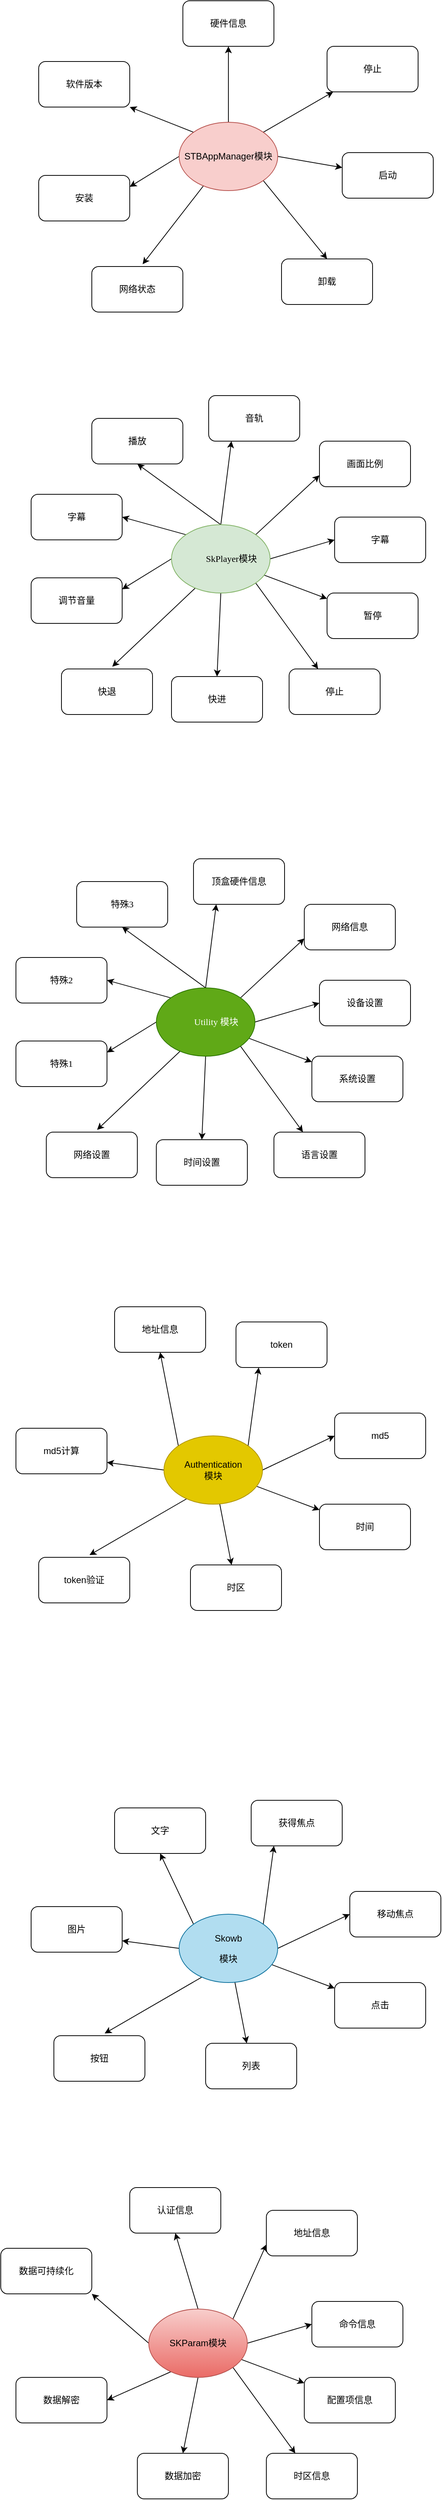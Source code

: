 <mxfile version="21.2.9" type="github">
  <diagram name="第 1 页" id="IDQb3ljKQdFMNSRKVl32">
    <mxGraphModel dx="1372" dy="804" grid="1" gridSize="10" guides="1" tooltips="1" connect="1" arrows="1" fold="1" page="1" pageScale="1" pageWidth="827" pageHeight="1169" math="0" shadow="0">
      <root>
        <mxCell id="0" />
        <mxCell id="1" parent="0" />
        <mxCell id="e97fmZRlDFe3ZDQPmiQh-10" style="edgeStyle=none;rounded=0;orthogonalLoop=1;jettySize=auto;html=1;exitX=0.5;exitY=0;exitDx=0;exitDy=0;entryX=0.5;entryY=1;entryDx=0;entryDy=0;" edge="1" parent="1" source="e97fmZRlDFe3ZDQPmiQh-2" target="e97fmZRlDFe3ZDQPmiQh-3">
          <mxGeometry relative="1" as="geometry" />
        </mxCell>
        <mxCell id="e97fmZRlDFe3ZDQPmiQh-11" style="edgeStyle=none;rounded=0;orthogonalLoop=1;jettySize=auto;html=1;exitX=1;exitY=0;exitDx=0;exitDy=0;" edge="1" parent="1" source="e97fmZRlDFe3ZDQPmiQh-2" target="e97fmZRlDFe3ZDQPmiQh-9">
          <mxGeometry relative="1" as="geometry" />
        </mxCell>
        <mxCell id="e97fmZRlDFe3ZDQPmiQh-12" style="edgeStyle=none;rounded=0;orthogonalLoop=1;jettySize=auto;html=1;exitX=1;exitY=0.5;exitDx=0;exitDy=0;" edge="1" parent="1" source="e97fmZRlDFe3ZDQPmiQh-2" target="e97fmZRlDFe3ZDQPmiQh-8">
          <mxGeometry relative="1" as="geometry" />
        </mxCell>
        <mxCell id="e97fmZRlDFe3ZDQPmiQh-13" style="edgeStyle=none;rounded=0;orthogonalLoop=1;jettySize=auto;html=1;exitX=1;exitY=1;exitDx=0;exitDy=0;entryX=0.5;entryY=0;entryDx=0;entryDy=0;" edge="1" parent="1" source="e97fmZRlDFe3ZDQPmiQh-2" target="e97fmZRlDFe3ZDQPmiQh-7">
          <mxGeometry relative="1" as="geometry" />
        </mxCell>
        <mxCell id="e97fmZRlDFe3ZDQPmiQh-14" style="edgeStyle=none;rounded=0;orthogonalLoop=1;jettySize=auto;html=1;entryX=0.558;entryY=-0.05;entryDx=0;entryDy=0;entryPerimeter=0;" edge="1" parent="1" target="e97fmZRlDFe3ZDQPmiQh-5">
          <mxGeometry relative="1" as="geometry">
            <mxPoint x="350" y="390" as="sourcePoint" />
          </mxGeometry>
        </mxCell>
        <mxCell id="e97fmZRlDFe3ZDQPmiQh-15" style="edgeStyle=none;rounded=0;orthogonalLoop=1;jettySize=auto;html=1;exitX=0;exitY=0.5;exitDx=0;exitDy=0;entryX=1;entryY=0.25;entryDx=0;entryDy=0;" edge="1" parent="1" source="e97fmZRlDFe3ZDQPmiQh-2" target="e97fmZRlDFe3ZDQPmiQh-6">
          <mxGeometry relative="1" as="geometry" />
        </mxCell>
        <mxCell id="e97fmZRlDFe3ZDQPmiQh-16" style="edgeStyle=none;rounded=0;orthogonalLoop=1;jettySize=auto;html=1;exitX=0;exitY=0;exitDx=0;exitDy=0;entryX=1;entryY=1;entryDx=0;entryDy=0;" edge="1" parent="1" source="e97fmZRlDFe3ZDQPmiQh-2" target="e97fmZRlDFe3ZDQPmiQh-4">
          <mxGeometry relative="1" as="geometry" />
        </mxCell>
        <mxCell id="e97fmZRlDFe3ZDQPmiQh-2" value="&lt;p class=&quot;MsoNormal&quot;&gt;STBAppManager&lt;font face=&quot;宋体&quot;&gt;模块&lt;/font&gt;&lt;/p&gt;" style="ellipse;whiteSpace=wrap;html=1;fillColor=#f8cecc;strokeColor=#b85450;" vertex="1" parent="1">
          <mxGeometry x="315" y="310" width="130" height="90" as="geometry" />
        </mxCell>
        <mxCell id="e97fmZRlDFe3ZDQPmiQh-3" value="&lt;p class=&quot;MsoNormal&quot;&gt;&lt;font face=&quot;宋体&quot;&gt;硬件信息&lt;/font&gt;&lt;/p&gt;" style="rounded=1;whiteSpace=wrap;html=1;" vertex="1" parent="1">
          <mxGeometry x="320" y="150" width="120" height="60" as="geometry" />
        </mxCell>
        <mxCell id="e97fmZRlDFe3ZDQPmiQh-4" value="&lt;p class=&quot;MsoNormal&quot;&gt;&lt;font face=&quot;宋体&quot;&gt;软件版本&lt;/font&gt;&lt;/p&gt;" style="rounded=1;whiteSpace=wrap;html=1;" vertex="1" parent="1">
          <mxGeometry x="130" y="230" width="120" height="60" as="geometry" />
        </mxCell>
        <mxCell id="e97fmZRlDFe3ZDQPmiQh-5" value="&lt;p class=&quot;MsoNormal&quot;&gt;&lt;font face=&quot;宋体&quot;&gt;网络状态&lt;/font&gt;&lt;/p&gt;" style="rounded=1;whiteSpace=wrap;html=1;" vertex="1" parent="1">
          <mxGeometry x="200" y="500" width="120" height="60" as="geometry" />
        </mxCell>
        <mxCell id="e97fmZRlDFe3ZDQPmiQh-6" value="&lt;p class=&quot;MsoNormal&quot;&gt;&lt;font face=&quot;宋体&quot;&gt;安装&lt;/font&gt;&lt;/p&gt;" style="rounded=1;whiteSpace=wrap;html=1;" vertex="1" parent="1">
          <mxGeometry x="130" y="380" width="120" height="60" as="geometry" />
        </mxCell>
        <mxCell id="e97fmZRlDFe3ZDQPmiQh-7" value="&lt;p class=&quot;MsoNormal&quot;&gt;&lt;font face=&quot;宋体&quot;&gt;卸载&lt;/font&gt;&lt;/p&gt;" style="rounded=1;whiteSpace=wrap;html=1;" vertex="1" parent="1">
          <mxGeometry x="450" y="490" width="120" height="60" as="geometry" />
        </mxCell>
        <mxCell id="e97fmZRlDFe3ZDQPmiQh-8" value="&lt;p class=&quot;MsoNormal&quot;&gt;&lt;font face=&quot;宋体&quot;&gt;启动&lt;/font&gt;&lt;/p&gt;" style="rounded=1;whiteSpace=wrap;html=1;" vertex="1" parent="1">
          <mxGeometry x="530" y="350" width="120" height="60" as="geometry" />
        </mxCell>
        <mxCell id="e97fmZRlDFe3ZDQPmiQh-9" value="&lt;p class=&quot;MsoNormal&quot;&gt;&lt;font face=&quot;宋体&quot;&gt;停止&lt;/font&gt;&lt;/p&gt;" style="rounded=1;whiteSpace=wrap;html=1;" vertex="1" parent="1">
          <mxGeometry x="510" y="210" width="120" height="60" as="geometry" />
        </mxCell>
        <mxCell id="e97fmZRlDFe3ZDQPmiQh-17" style="edgeStyle=none;rounded=0;orthogonalLoop=1;jettySize=auto;html=1;exitX=0.5;exitY=0;exitDx=0;exitDy=0;entryX=0.5;entryY=1;entryDx=0;entryDy=0;" edge="1" parent="1" source="e97fmZRlDFe3ZDQPmiQh-24" target="e97fmZRlDFe3ZDQPmiQh-25">
          <mxGeometry relative="1" as="geometry" />
        </mxCell>
        <mxCell id="e97fmZRlDFe3ZDQPmiQh-18" style="edgeStyle=none;rounded=0;orthogonalLoop=1;jettySize=auto;html=1;" edge="1" parent="1" source="e97fmZRlDFe3ZDQPmiQh-24" target="e97fmZRlDFe3ZDQPmiQh-31">
          <mxGeometry relative="1" as="geometry" />
        </mxCell>
        <mxCell id="e97fmZRlDFe3ZDQPmiQh-19" style="edgeStyle=none;rounded=0;orthogonalLoop=1;jettySize=auto;html=1;exitX=1;exitY=1;exitDx=0;exitDy=0;" edge="1" parent="1" source="e97fmZRlDFe3ZDQPmiQh-24" target="e97fmZRlDFe3ZDQPmiQh-30">
          <mxGeometry relative="1" as="geometry" />
        </mxCell>
        <mxCell id="e97fmZRlDFe3ZDQPmiQh-20" style="edgeStyle=none;rounded=0;orthogonalLoop=1;jettySize=auto;html=1;exitX=0.5;exitY=1;exitDx=0;exitDy=0;entryX=0.5;entryY=0;entryDx=0;entryDy=0;" edge="1" parent="1" source="e97fmZRlDFe3ZDQPmiQh-24" target="e97fmZRlDFe3ZDQPmiQh-29">
          <mxGeometry relative="1" as="geometry" />
        </mxCell>
        <mxCell id="e97fmZRlDFe3ZDQPmiQh-21" style="edgeStyle=none;rounded=0;orthogonalLoop=1;jettySize=auto;html=1;entryX=0.558;entryY=-0.05;entryDx=0;entryDy=0;entryPerimeter=0;" edge="1" parent="1" target="e97fmZRlDFe3ZDQPmiQh-27">
          <mxGeometry relative="1" as="geometry">
            <mxPoint x="340" y="920" as="sourcePoint" />
          </mxGeometry>
        </mxCell>
        <mxCell id="e97fmZRlDFe3ZDQPmiQh-22" style="edgeStyle=none;rounded=0;orthogonalLoop=1;jettySize=auto;html=1;exitX=0;exitY=0.5;exitDx=0;exitDy=0;entryX=1;entryY=0.25;entryDx=0;entryDy=0;" edge="1" parent="1" source="e97fmZRlDFe3ZDQPmiQh-24" target="e97fmZRlDFe3ZDQPmiQh-28">
          <mxGeometry relative="1" as="geometry" />
        </mxCell>
        <mxCell id="e97fmZRlDFe3ZDQPmiQh-23" style="edgeStyle=none;rounded=0;orthogonalLoop=1;jettySize=auto;html=1;exitX=0;exitY=0;exitDx=0;exitDy=0;entryX=1;entryY=0.5;entryDx=0;entryDy=0;" edge="1" parent="1" source="e97fmZRlDFe3ZDQPmiQh-24" target="e97fmZRlDFe3ZDQPmiQh-26">
          <mxGeometry relative="1" as="geometry" />
        </mxCell>
        <mxCell id="e97fmZRlDFe3ZDQPmiQh-37" style="edgeStyle=none;rounded=0;orthogonalLoop=1;jettySize=auto;html=1;exitX=1;exitY=0.5;exitDx=0;exitDy=0;entryX=0;entryY=0.5;entryDx=0;entryDy=0;" edge="1" parent="1" source="e97fmZRlDFe3ZDQPmiQh-24" target="e97fmZRlDFe3ZDQPmiQh-32">
          <mxGeometry relative="1" as="geometry" />
        </mxCell>
        <mxCell id="e97fmZRlDFe3ZDQPmiQh-38" style="edgeStyle=none;rounded=0;orthogonalLoop=1;jettySize=auto;html=1;exitX=1;exitY=0;exitDx=0;exitDy=0;entryX=0;entryY=0.75;entryDx=0;entryDy=0;" edge="1" parent="1" source="e97fmZRlDFe3ZDQPmiQh-24" target="e97fmZRlDFe3ZDQPmiQh-34">
          <mxGeometry relative="1" as="geometry" />
        </mxCell>
        <mxCell id="e97fmZRlDFe3ZDQPmiQh-39" style="edgeStyle=none;rounded=0;orthogonalLoop=1;jettySize=auto;html=1;exitX=0.5;exitY=0;exitDx=0;exitDy=0;entryX=0.25;entryY=1;entryDx=0;entryDy=0;" edge="1" parent="1" source="e97fmZRlDFe3ZDQPmiQh-24" target="e97fmZRlDFe3ZDQPmiQh-33">
          <mxGeometry relative="1" as="geometry" />
        </mxCell>
        <mxCell id="e97fmZRlDFe3ZDQPmiQh-24" value="&lt;p style=&quot;margin-left:0.0pt;mso-para-margin-left:0.0gd;text-indent:21.0pt;&lt;br/&gt;mso-char-indent-count:0.0;mso-list:l0 level1 lfo1;&quot; class=&quot;MsoNormal&quot;&gt;&lt;span style=&quot;mso-spacerun:&#39;yes&#39;;font-family:&#39;Times New Roman&#39;;mso-fareast-font-family:宋体;&quot;&gt;SkPlayer&lt;font face=&quot;宋体&quot;&gt;模块&lt;/font&gt;&lt;/span&gt;&lt;span style=&quot;mso-spacerun:&#39;yes&#39;;font-family:&#39;Times New Roman&#39;;mso-fareast-font-family:宋体;&quot;&gt;&lt;/span&gt;&lt;/p&gt;" style="ellipse;whiteSpace=wrap;html=1;fillColor=#d5e8d4;strokeColor=#82b366;" vertex="1" parent="1">
          <mxGeometry x="305" y="840" width="130" height="90" as="geometry" />
        </mxCell>
        <mxCell id="e97fmZRlDFe3ZDQPmiQh-25" value="&lt;p class=&quot;MsoNormal&quot;&gt;&lt;font face=&quot;宋体&quot;&gt;播放&lt;/font&gt;&lt;/p&gt;" style="rounded=1;whiteSpace=wrap;html=1;" vertex="1" parent="1">
          <mxGeometry x="200" y="700" width="120" height="60" as="geometry" />
        </mxCell>
        <mxCell id="e97fmZRlDFe3ZDQPmiQh-26" value="&lt;p class=&quot;MsoNormal&quot;&gt;&lt;font face=&quot;宋体&quot;&gt;字幕&lt;/font&gt;&lt;/p&gt;" style="rounded=1;whiteSpace=wrap;html=1;" vertex="1" parent="1">
          <mxGeometry x="120" y="800" width="120" height="60" as="geometry" />
        </mxCell>
        <mxCell id="e97fmZRlDFe3ZDQPmiQh-27" value="&lt;p class=&quot;MsoNormal&quot;&gt;&lt;font face=&quot;宋体&quot;&gt;快退&lt;/font&gt;&lt;/p&gt;" style="rounded=1;whiteSpace=wrap;html=1;" vertex="1" parent="1">
          <mxGeometry x="160" y="1030" width="120" height="60" as="geometry" />
        </mxCell>
        <mxCell id="e97fmZRlDFe3ZDQPmiQh-28" value="&lt;p class=&quot;MsoNormal&quot;&gt;&lt;font face=&quot;宋体&quot;&gt;调节音量&lt;/font&gt;&lt;/p&gt;" style="rounded=1;whiteSpace=wrap;html=1;" vertex="1" parent="1">
          <mxGeometry x="120" y="910" width="120" height="60" as="geometry" />
        </mxCell>
        <mxCell id="e97fmZRlDFe3ZDQPmiQh-29" value="&lt;p class=&quot;MsoNormal&quot;&gt;&lt;font face=&quot;宋体&quot;&gt;快进&lt;/font&gt;&lt;/p&gt;" style="rounded=1;whiteSpace=wrap;html=1;" vertex="1" parent="1">
          <mxGeometry x="305" y="1040" width="120" height="60" as="geometry" />
        </mxCell>
        <mxCell id="e97fmZRlDFe3ZDQPmiQh-30" value="&lt;p class=&quot;MsoNormal&quot;&gt;&lt;font face=&quot;宋体&quot;&gt;停止&lt;/font&gt;&lt;/p&gt;" style="rounded=1;whiteSpace=wrap;html=1;" vertex="1" parent="1">
          <mxGeometry x="460" y="1030" width="120" height="60" as="geometry" />
        </mxCell>
        <mxCell id="e97fmZRlDFe3ZDQPmiQh-31" value="&lt;p class=&quot;MsoNormal&quot;&gt;&lt;font face=&quot;宋体&quot;&gt;暂停&lt;/font&gt;&lt;/p&gt;" style="rounded=1;whiteSpace=wrap;html=1;" vertex="1" parent="1">
          <mxGeometry x="510" y="930" width="120" height="60" as="geometry" />
        </mxCell>
        <mxCell id="e97fmZRlDFe3ZDQPmiQh-32" value="&lt;p class=&quot;MsoNormal&quot;&gt;&lt;font face=&quot;宋体&quot;&gt;字幕&lt;/font&gt;&lt;/p&gt;" style="rounded=1;whiteSpace=wrap;html=1;" vertex="1" parent="1">
          <mxGeometry x="520" y="830" width="120" height="60" as="geometry" />
        </mxCell>
        <mxCell id="e97fmZRlDFe3ZDQPmiQh-33" value="&lt;p class=&quot;MsoNormal&quot;&gt;&lt;font face=&quot;宋体&quot;&gt;音轨&lt;/font&gt;&lt;/p&gt;" style="rounded=1;whiteSpace=wrap;html=1;" vertex="1" parent="1">
          <mxGeometry x="354" y="670" width="120" height="60" as="geometry" />
        </mxCell>
        <mxCell id="e97fmZRlDFe3ZDQPmiQh-34" value="&lt;p class=&quot;MsoNormal&quot;&gt;&lt;font face=&quot;宋体&quot;&gt;画面比例&lt;/font&gt;&lt;/p&gt;" style="rounded=1;whiteSpace=wrap;html=1;" vertex="1" parent="1">
          <mxGeometry x="500" y="730" width="120" height="60" as="geometry" />
        </mxCell>
        <mxCell id="e97fmZRlDFe3ZDQPmiQh-40" style="edgeStyle=none;rounded=0;orthogonalLoop=1;jettySize=auto;html=1;exitX=0.5;exitY=0;exitDx=0;exitDy=0;entryX=0.5;entryY=1;entryDx=0;entryDy=0;" edge="1" parent="1" source="e97fmZRlDFe3ZDQPmiQh-50" target="e97fmZRlDFe3ZDQPmiQh-51">
          <mxGeometry relative="1" as="geometry" />
        </mxCell>
        <mxCell id="e97fmZRlDFe3ZDQPmiQh-41" style="edgeStyle=none;rounded=0;orthogonalLoop=1;jettySize=auto;html=1;" edge="1" parent="1" source="e97fmZRlDFe3ZDQPmiQh-50" target="e97fmZRlDFe3ZDQPmiQh-57">
          <mxGeometry relative="1" as="geometry" />
        </mxCell>
        <mxCell id="e97fmZRlDFe3ZDQPmiQh-42" style="edgeStyle=none;rounded=0;orthogonalLoop=1;jettySize=auto;html=1;exitX=1;exitY=1;exitDx=0;exitDy=0;" edge="1" parent="1" source="e97fmZRlDFe3ZDQPmiQh-50" target="e97fmZRlDFe3ZDQPmiQh-56">
          <mxGeometry relative="1" as="geometry" />
        </mxCell>
        <mxCell id="e97fmZRlDFe3ZDQPmiQh-43" style="edgeStyle=none;rounded=0;orthogonalLoop=1;jettySize=auto;html=1;exitX=0.5;exitY=1;exitDx=0;exitDy=0;entryX=0.5;entryY=0;entryDx=0;entryDy=0;" edge="1" parent="1" source="e97fmZRlDFe3ZDQPmiQh-50" target="e97fmZRlDFe3ZDQPmiQh-55">
          <mxGeometry relative="1" as="geometry" />
        </mxCell>
        <mxCell id="e97fmZRlDFe3ZDQPmiQh-44" style="edgeStyle=none;rounded=0;orthogonalLoop=1;jettySize=auto;html=1;entryX=0.558;entryY=-0.05;entryDx=0;entryDy=0;entryPerimeter=0;" edge="1" parent="1" target="e97fmZRlDFe3ZDQPmiQh-53">
          <mxGeometry relative="1" as="geometry">
            <mxPoint x="320" y="1530" as="sourcePoint" />
          </mxGeometry>
        </mxCell>
        <mxCell id="e97fmZRlDFe3ZDQPmiQh-45" style="edgeStyle=none;rounded=0;orthogonalLoop=1;jettySize=auto;html=1;exitX=0;exitY=0.5;exitDx=0;exitDy=0;entryX=1;entryY=0.25;entryDx=0;entryDy=0;" edge="1" parent="1" source="e97fmZRlDFe3ZDQPmiQh-50" target="e97fmZRlDFe3ZDQPmiQh-54">
          <mxGeometry relative="1" as="geometry" />
        </mxCell>
        <mxCell id="e97fmZRlDFe3ZDQPmiQh-46" style="edgeStyle=none;rounded=0;orthogonalLoop=1;jettySize=auto;html=1;exitX=0;exitY=0;exitDx=0;exitDy=0;entryX=1;entryY=0.5;entryDx=0;entryDy=0;" edge="1" parent="1" source="e97fmZRlDFe3ZDQPmiQh-50" target="e97fmZRlDFe3ZDQPmiQh-52">
          <mxGeometry relative="1" as="geometry" />
        </mxCell>
        <mxCell id="e97fmZRlDFe3ZDQPmiQh-47" style="edgeStyle=none;rounded=0;orthogonalLoop=1;jettySize=auto;html=1;exitX=1;exitY=0.5;exitDx=0;exitDy=0;entryX=0;entryY=0.5;entryDx=0;entryDy=0;" edge="1" parent="1" source="e97fmZRlDFe3ZDQPmiQh-50" target="e97fmZRlDFe3ZDQPmiQh-58">
          <mxGeometry relative="1" as="geometry" />
        </mxCell>
        <mxCell id="e97fmZRlDFe3ZDQPmiQh-48" style="edgeStyle=none;rounded=0;orthogonalLoop=1;jettySize=auto;html=1;exitX=1;exitY=0;exitDx=0;exitDy=0;entryX=0;entryY=0.75;entryDx=0;entryDy=0;" edge="1" parent="1" source="e97fmZRlDFe3ZDQPmiQh-50" target="e97fmZRlDFe3ZDQPmiQh-60">
          <mxGeometry relative="1" as="geometry" />
        </mxCell>
        <mxCell id="e97fmZRlDFe3ZDQPmiQh-49" style="edgeStyle=none;rounded=0;orthogonalLoop=1;jettySize=auto;html=1;exitX=0.5;exitY=0;exitDx=0;exitDy=0;entryX=0.25;entryY=1;entryDx=0;entryDy=0;" edge="1" parent="1" source="e97fmZRlDFe3ZDQPmiQh-50" target="e97fmZRlDFe3ZDQPmiQh-59">
          <mxGeometry relative="1" as="geometry" />
        </mxCell>
        <mxCell id="e97fmZRlDFe3ZDQPmiQh-50" value="&lt;p style=&quot;margin-left:0.0pt;mso-para-margin-left:0.0gd;text-indent:21.0pt;&lt;br/&gt;mso-char-indent-count:0.0;mso-list:l0 level1 lfo1;&quot; class=&quot;MsoNormal&quot;&gt;&lt;span style=&quot;mso-spacerun:&#39;yes&#39;;font-family:&#39;Times New Roman&#39;;mso-fareast-font-family:宋体;&quot;&gt;Utility &lt;font face=&quot;宋体&quot;&gt;模块&lt;/font&gt;&lt;/span&gt;&lt;span style=&quot;mso-spacerun:&#39;yes&#39;;font-family:&#39;Times New Roman&#39;;mso-fareast-font-family:宋体;&quot;&gt;&lt;/span&gt;&lt;/p&gt;" style="ellipse;whiteSpace=wrap;html=1;fillColor=#60a917;fontColor=#ffffff;strokeColor=#2D7600;" vertex="1" parent="1">
          <mxGeometry x="285" y="1450" width="130" height="90" as="geometry" />
        </mxCell>
        <mxCell id="e97fmZRlDFe3ZDQPmiQh-51" value="&lt;p class=&quot;MsoNormal&quot;&gt;&lt;font face=&quot;宋体&quot;&gt;特殊3&lt;/font&gt;&lt;/p&gt;" style="rounded=1;whiteSpace=wrap;html=1;" vertex="1" parent="1">
          <mxGeometry x="180" y="1310" width="120" height="60" as="geometry" />
        </mxCell>
        <mxCell id="e97fmZRlDFe3ZDQPmiQh-52" value="&lt;p class=&quot;MsoNormal&quot;&gt;&lt;font face=&quot;宋体&quot;&gt;特殊2&lt;/font&gt;&lt;/p&gt;" style="rounded=1;whiteSpace=wrap;html=1;" vertex="1" parent="1">
          <mxGeometry x="100" y="1410" width="120" height="60" as="geometry" />
        </mxCell>
        <mxCell id="e97fmZRlDFe3ZDQPmiQh-53" value="&lt;p class=&quot;MsoNormal&quot;&gt;&lt;font face=&quot;宋体&quot;&gt;网络设置&lt;/font&gt;&lt;/p&gt;" style="rounded=1;whiteSpace=wrap;html=1;" vertex="1" parent="1">
          <mxGeometry x="140" y="1640" width="120" height="60" as="geometry" />
        </mxCell>
        <mxCell id="e97fmZRlDFe3ZDQPmiQh-54" value="&lt;p class=&quot;MsoNormal&quot;&gt;&lt;font face=&quot;宋体&quot;&gt;特殊1&lt;/font&gt;&lt;/p&gt;" style="rounded=1;whiteSpace=wrap;html=1;" vertex="1" parent="1">
          <mxGeometry x="100" y="1520" width="120" height="60" as="geometry" />
        </mxCell>
        <mxCell id="e97fmZRlDFe3ZDQPmiQh-55" value="&lt;p class=&quot;MsoNormal&quot;&gt;&lt;font face=&quot;宋体&quot;&gt;时间设置&lt;/font&gt;&lt;/p&gt;" style="rounded=1;whiteSpace=wrap;html=1;" vertex="1" parent="1">
          <mxGeometry x="285" y="1650" width="120" height="60" as="geometry" />
        </mxCell>
        <mxCell id="e97fmZRlDFe3ZDQPmiQh-56" value="&lt;p class=&quot;MsoNormal&quot;&gt;&lt;font face=&quot;宋体&quot;&gt;语言设置&lt;/font&gt;&lt;/p&gt;" style="rounded=1;whiteSpace=wrap;html=1;" vertex="1" parent="1">
          <mxGeometry x="440" y="1640" width="120" height="60" as="geometry" />
        </mxCell>
        <mxCell id="e97fmZRlDFe3ZDQPmiQh-57" value="&lt;p class=&quot;MsoNormal&quot;&gt;&lt;font face=&quot;宋体&quot;&gt;系统设置&lt;/font&gt;&lt;/p&gt;" style="rounded=1;whiteSpace=wrap;html=1;" vertex="1" parent="1">
          <mxGeometry x="490" y="1540" width="120" height="60" as="geometry" />
        </mxCell>
        <mxCell id="e97fmZRlDFe3ZDQPmiQh-58" value="&lt;p class=&quot;MsoNormal&quot;&gt;&lt;font face=&quot;宋体&quot;&gt;设备设置&lt;/font&gt;&lt;/p&gt;" style="rounded=1;whiteSpace=wrap;html=1;" vertex="1" parent="1">
          <mxGeometry x="500" y="1440" width="120" height="60" as="geometry" />
        </mxCell>
        <mxCell id="e97fmZRlDFe3ZDQPmiQh-59" value="&lt;p class=&quot;MsoNormal&quot;&gt;&lt;font face=&quot;宋体&quot;&gt;顶盒硬件信息&lt;/font&gt;&lt;/p&gt;" style="rounded=1;whiteSpace=wrap;html=1;" vertex="1" parent="1">
          <mxGeometry x="334" y="1280" width="120" height="60" as="geometry" />
        </mxCell>
        <mxCell id="e97fmZRlDFe3ZDQPmiQh-60" value="&lt;p class=&quot;MsoNormal&quot;&gt;&lt;font face=&quot;宋体&quot;&gt;网络信息&lt;/font&gt;&lt;/p&gt;" style="rounded=1;whiteSpace=wrap;html=1;" vertex="1" parent="1">
          <mxGeometry x="480" y="1340" width="120" height="60" as="geometry" />
        </mxCell>
        <mxCell id="e97fmZRlDFe3ZDQPmiQh-62" style="edgeStyle=none;rounded=0;orthogonalLoop=1;jettySize=auto;html=1;" edge="1" parent="1" source="e97fmZRlDFe3ZDQPmiQh-71" target="e97fmZRlDFe3ZDQPmiQh-78">
          <mxGeometry relative="1" as="geometry" />
        </mxCell>
        <mxCell id="e97fmZRlDFe3ZDQPmiQh-63" style="edgeStyle=none;rounded=0;orthogonalLoop=1;jettySize=auto;html=1;" edge="1" parent="1" source="e97fmZRlDFe3ZDQPmiQh-71" target="e97fmZRlDFe3ZDQPmiQh-77">
          <mxGeometry relative="1" as="geometry" />
        </mxCell>
        <mxCell id="e97fmZRlDFe3ZDQPmiQh-65" style="edgeStyle=none;rounded=0;orthogonalLoop=1;jettySize=auto;html=1;entryX=0.558;entryY=-0.05;entryDx=0;entryDy=0;entryPerimeter=0;" edge="1" parent="1" target="e97fmZRlDFe3ZDQPmiQh-74">
          <mxGeometry relative="1" as="geometry">
            <mxPoint x="330" y="2120" as="sourcePoint" />
          </mxGeometry>
        </mxCell>
        <mxCell id="e97fmZRlDFe3ZDQPmiQh-66" style="edgeStyle=none;rounded=0;orthogonalLoop=1;jettySize=auto;html=1;exitX=0;exitY=0.5;exitDx=0;exitDy=0;entryX=1;entryY=0.75;entryDx=0;entryDy=0;" edge="1" parent="1" source="e97fmZRlDFe3ZDQPmiQh-71" target="e97fmZRlDFe3ZDQPmiQh-75">
          <mxGeometry relative="1" as="geometry" />
        </mxCell>
        <mxCell id="e97fmZRlDFe3ZDQPmiQh-68" style="edgeStyle=none;rounded=0;orthogonalLoop=1;jettySize=auto;html=1;exitX=1;exitY=0.5;exitDx=0;exitDy=0;entryX=0;entryY=0.5;entryDx=0;entryDy=0;" edge="1" parent="1" source="e97fmZRlDFe3ZDQPmiQh-71" target="e97fmZRlDFe3ZDQPmiQh-79">
          <mxGeometry relative="1" as="geometry" />
        </mxCell>
        <mxCell id="e97fmZRlDFe3ZDQPmiQh-69" style="edgeStyle=none;rounded=0;orthogonalLoop=1;jettySize=auto;html=1;exitX=1;exitY=0;exitDx=0;exitDy=0;entryX=0.25;entryY=1;entryDx=0;entryDy=0;" edge="1" parent="1" source="e97fmZRlDFe3ZDQPmiQh-71" target="e97fmZRlDFe3ZDQPmiQh-81">
          <mxGeometry relative="1" as="geometry" />
        </mxCell>
        <mxCell id="e97fmZRlDFe3ZDQPmiQh-70" style="edgeStyle=none;rounded=0;orthogonalLoop=1;jettySize=auto;html=1;exitX=0;exitY=0;exitDx=0;exitDy=0;entryX=0.5;entryY=1;entryDx=0;entryDy=0;" edge="1" parent="1" source="e97fmZRlDFe3ZDQPmiQh-71" target="e97fmZRlDFe3ZDQPmiQh-80">
          <mxGeometry relative="1" as="geometry" />
        </mxCell>
        <mxCell id="e97fmZRlDFe3ZDQPmiQh-71" value="&lt;p class=&quot;MsoNormal&quot;&gt;Authentication&lt;br&gt;模块&lt;/p&gt;" style="ellipse;whiteSpace=wrap;html=1;fillColor=#e3c800;fontColor=#000000;strokeColor=#B09500;" vertex="1" parent="1">
          <mxGeometry x="295" y="2040" width="130" height="90" as="geometry" />
        </mxCell>
        <mxCell id="e97fmZRlDFe3ZDQPmiQh-74" value="&lt;p class=&quot;MsoNormal&quot;&gt;token&lt;font face=&quot;宋体&quot;&gt;验证&lt;/font&gt;&lt;/p&gt;" style="rounded=1;whiteSpace=wrap;html=1;" vertex="1" parent="1">
          <mxGeometry x="130" y="2200" width="120" height="60" as="geometry" />
        </mxCell>
        <mxCell id="e97fmZRlDFe3ZDQPmiQh-75" value="&lt;p class=&quot;MsoNormal&quot;&gt;md5&lt;font face=&quot;宋体&quot;&gt;计算&lt;/font&gt;&lt;/p&gt;" style="rounded=1;whiteSpace=wrap;html=1;" vertex="1" parent="1">
          <mxGeometry x="100" y="2030" width="120" height="60" as="geometry" />
        </mxCell>
        <mxCell id="e97fmZRlDFe3ZDQPmiQh-77" value="&lt;p class=&quot;MsoNormal&quot;&gt;&lt;font face=&quot;宋体&quot;&gt;时区&lt;/font&gt;&lt;/p&gt;" style="rounded=1;whiteSpace=wrap;html=1;" vertex="1" parent="1">
          <mxGeometry x="330" y="2210" width="120" height="60" as="geometry" />
        </mxCell>
        <mxCell id="e97fmZRlDFe3ZDQPmiQh-78" value="&lt;p class=&quot;MsoNormal&quot;&gt;&lt;font face=&quot;宋体&quot;&gt;时间&lt;/font&gt;&lt;/p&gt;" style="rounded=1;whiteSpace=wrap;html=1;" vertex="1" parent="1">
          <mxGeometry x="500" y="2130" width="120" height="60" as="geometry" />
        </mxCell>
        <mxCell id="e97fmZRlDFe3ZDQPmiQh-79" value="&lt;p class=&quot;MsoNormal&quot;&gt;md5&lt;/p&gt;" style="rounded=1;whiteSpace=wrap;html=1;" vertex="1" parent="1">
          <mxGeometry x="520" y="2010" width="120" height="60" as="geometry" />
        </mxCell>
        <mxCell id="e97fmZRlDFe3ZDQPmiQh-80" value="&lt;p class=&quot;MsoNormal&quot;&gt;&lt;font face=&quot;宋体&quot;&gt;地址信息&lt;/font&gt;&lt;/p&gt;" style="rounded=1;whiteSpace=wrap;html=1;" vertex="1" parent="1">
          <mxGeometry x="230" y="1870" width="120" height="60" as="geometry" />
        </mxCell>
        <mxCell id="e97fmZRlDFe3ZDQPmiQh-81" value="&lt;p class=&quot;MsoNormal&quot;&gt;token&lt;/p&gt;" style="rounded=1;whiteSpace=wrap;html=1;" vertex="1" parent="1">
          <mxGeometry x="390" y="1890" width="120" height="60" as="geometry" />
        </mxCell>
        <mxCell id="e97fmZRlDFe3ZDQPmiQh-96" style="edgeStyle=none;rounded=0;orthogonalLoop=1;jettySize=auto;html=1;" edge="1" source="e97fmZRlDFe3ZDQPmiQh-103" target="e97fmZRlDFe3ZDQPmiQh-107" parent="1">
          <mxGeometry relative="1" as="geometry" />
        </mxCell>
        <mxCell id="e97fmZRlDFe3ZDQPmiQh-97" style="edgeStyle=none;rounded=0;orthogonalLoop=1;jettySize=auto;html=1;" edge="1" source="e97fmZRlDFe3ZDQPmiQh-103" target="e97fmZRlDFe3ZDQPmiQh-106" parent="1">
          <mxGeometry relative="1" as="geometry" />
        </mxCell>
        <mxCell id="e97fmZRlDFe3ZDQPmiQh-98" style="edgeStyle=none;rounded=0;orthogonalLoop=1;jettySize=auto;html=1;entryX=0.558;entryY=-0.05;entryDx=0;entryDy=0;entryPerimeter=0;" edge="1" target="e97fmZRlDFe3ZDQPmiQh-104" parent="1">
          <mxGeometry relative="1" as="geometry">
            <mxPoint x="350" y="2750" as="sourcePoint" />
          </mxGeometry>
        </mxCell>
        <mxCell id="e97fmZRlDFe3ZDQPmiQh-99" style="edgeStyle=none;rounded=0;orthogonalLoop=1;jettySize=auto;html=1;exitX=0;exitY=0.5;exitDx=0;exitDy=0;entryX=1;entryY=0.75;entryDx=0;entryDy=0;" edge="1" source="e97fmZRlDFe3ZDQPmiQh-103" target="e97fmZRlDFe3ZDQPmiQh-105" parent="1">
          <mxGeometry relative="1" as="geometry" />
        </mxCell>
        <mxCell id="e97fmZRlDFe3ZDQPmiQh-100" style="edgeStyle=none;rounded=0;orthogonalLoop=1;jettySize=auto;html=1;exitX=1;exitY=0.5;exitDx=0;exitDy=0;entryX=0;entryY=0.5;entryDx=0;entryDy=0;" edge="1" source="e97fmZRlDFe3ZDQPmiQh-103" target="e97fmZRlDFe3ZDQPmiQh-108" parent="1">
          <mxGeometry relative="1" as="geometry" />
        </mxCell>
        <mxCell id="e97fmZRlDFe3ZDQPmiQh-101" style="edgeStyle=none;rounded=0;orthogonalLoop=1;jettySize=auto;html=1;exitX=1;exitY=0;exitDx=0;exitDy=0;entryX=0.25;entryY=1;entryDx=0;entryDy=0;" edge="1" source="e97fmZRlDFe3ZDQPmiQh-103" target="e97fmZRlDFe3ZDQPmiQh-110" parent="1">
          <mxGeometry relative="1" as="geometry" />
        </mxCell>
        <mxCell id="e97fmZRlDFe3ZDQPmiQh-102" style="edgeStyle=none;rounded=0;orthogonalLoop=1;jettySize=auto;html=1;exitX=0;exitY=0;exitDx=0;exitDy=0;entryX=0.5;entryY=1;entryDx=0;entryDy=0;" edge="1" source="e97fmZRlDFe3ZDQPmiQh-103" target="e97fmZRlDFe3ZDQPmiQh-109" parent="1">
          <mxGeometry relative="1" as="geometry" />
        </mxCell>
        <mxCell id="e97fmZRlDFe3ZDQPmiQh-103" value="&lt;p class=&quot;MsoNormal&quot;&gt;Skowb&lt;/p&gt;&lt;p class=&quot;MsoNormal&quot;&gt;模块&lt;/p&gt;" style="ellipse;whiteSpace=wrap;html=1;fillColor=#b1ddf0;strokeColor=#10739e;" vertex="1" parent="1">
          <mxGeometry x="315" y="2670" width="130" height="90" as="geometry" />
        </mxCell>
        <mxCell id="e97fmZRlDFe3ZDQPmiQh-104" value="&lt;p class=&quot;MsoNormal&quot;&gt;&lt;font face=&quot;宋体&quot;&gt;按钮&lt;/font&gt;&lt;/p&gt;" style="rounded=1;whiteSpace=wrap;html=1;" vertex="1" parent="1">
          <mxGeometry x="150" y="2830" width="120" height="60" as="geometry" />
        </mxCell>
        <mxCell id="e97fmZRlDFe3ZDQPmiQh-105" value="&lt;p class=&quot;MsoNormal&quot;&gt;图片&lt;/p&gt;" style="rounded=1;whiteSpace=wrap;html=1;" vertex="1" parent="1">
          <mxGeometry x="120" y="2660" width="120" height="60" as="geometry" />
        </mxCell>
        <mxCell id="e97fmZRlDFe3ZDQPmiQh-106" value="&lt;p class=&quot;MsoNormal&quot;&gt;&lt;font face=&quot;宋体&quot;&gt;列表&lt;/font&gt;&lt;/p&gt;" style="rounded=1;whiteSpace=wrap;html=1;" vertex="1" parent="1">
          <mxGeometry x="350" y="2840" width="120" height="60" as="geometry" />
        </mxCell>
        <mxCell id="e97fmZRlDFe3ZDQPmiQh-107" value="&lt;p class=&quot;MsoNormal&quot;&gt;&lt;font face=&quot;宋体&quot;&gt;点击&lt;/font&gt;&lt;/p&gt;" style="rounded=1;whiteSpace=wrap;html=1;" vertex="1" parent="1">
          <mxGeometry x="520" y="2760" width="120" height="60" as="geometry" />
        </mxCell>
        <mxCell id="e97fmZRlDFe3ZDQPmiQh-108" value="&lt;p class=&quot;MsoNormal&quot;&gt;&lt;font face=&quot;宋体&quot;&gt;移动焦点&lt;/font&gt;&lt;/p&gt;" style="rounded=1;whiteSpace=wrap;html=1;" vertex="1" parent="1">
          <mxGeometry x="540" y="2640" width="120" height="60" as="geometry" />
        </mxCell>
        <mxCell id="e97fmZRlDFe3ZDQPmiQh-109" value="&lt;p class=&quot;MsoNormal&quot;&gt;&lt;font face=&quot;宋体&quot;&gt;文字&lt;/font&gt;&lt;/p&gt;" style="rounded=1;whiteSpace=wrap;html=1;" vertex="1" parent="1">
          <mxGeometry x="230" y="2530" width="120" height="60" as="geometry" />
        </mxCell>
        <mxCell id="e97fmZRlDFe3ZDQPmiQh-110" value="&lt;p class=&quot;MsoNormal&quot;&gt;&lt;font face=&quot;宋体&quot;&gt;获得焦点&lt;/font&gt;&lt;/p&gt;" style="rounded=1;whiteSpace=wrap;html=1;" vertex="1" parent="1">
          <mxGeometry x="410" y="2520" width="120" height="60" as="geometry" />
        </mxCell>
        <mxCell id="e97fmZRlDFe3ZDQPmiQh-112" style="edgeStyle=none;rounded=0;orthogonalLoop=1;jettySize=auto;html=1;" edge="1" parent="1" source="e97fmZRlDFe3ZDQPmiQh-121" target="e97fmZRlDFe3ZDQPmiQh-128">
          <mxGeometry relative="1" as="geometry" />
        </mxCell>
        <mxCell id="e97fmZRlDFe3ZDQPmiQh-113" style="edgeStyle=none;rounded=0;orthogonalLoop=1;jettySize=auto;html=1;exitX=1;exitY=1;exitDx=0;exitDy=0;" edge="1" parent="1" source="e97fmZRlDFe3ZDQPmiQh-121" target="e97fmZRlDFe3ZDQPmiQh-127">
          <mxGeometry relative="1" as="geometry" />
        </mxCell>
        <mxCell id="e97fmZRlDFe3ZDQPmiQh-114" style="edgeStyle=none;rounded=0;orthogonalLoop=1;jettySize=auto;html=1;exitX=0.5;exitY=1;exitDx=0;exitDy=0;entryX=0.5;entryY=0;entryDx=0;entryDy=0;" edge="1" parent="1" source="e97fmZRlDFe3ZDQPmiQh-121" target="e97fmZRlDFe3ZDQPmiQh-126">
          <mxGeometry relative="1" as="geometry" />
        </mxCell>
        <mxCell id="e97fmZRlDFe3ZDQPmiQh-115" style="edgeStyle=none;rounded=0;orthogonalLoop=1;jettySize=auto;html=1;entryX=1;entryY=0.5;entryDx=0;entryDy=0;" edge="1" parent="1" target="e97fmZRlDFe3ZDQPmiQh-124">
          <mxGeometry relative="1" as="geometry">
            <mxPoint x="310" y="3270" as="sourcePoint" />
          </mxGeometry>
        </mxCell>
        <mxCell id="e97fmZRlDFe3ZDQPmiQh-116" style="edgeStyle=none;rounded=0;orthogonalLoop=1;jettySize=auto;html=1;exitX=0;exitY=0.5;exitDx=0;exitDy=0;entryX=1;entryY=1;entryDx=0;entryDy=0;" edge="1" parent="1" source="e97fmZRlDFe3ZDQPmiQh-121" target="e97fmZRlDFe3ZDQPmiQh-125">
          <mxGeometry relative="1" as="geometry" />
        </mxCell>
        <mxCell id="e97fmZRlDFe3ZDQPmiQh-118" style="edgeStyle=none;rounded=0;orthogonalLoop=1;jettySize=auto;html=1;exitX=1;exitY=0.5;exitDx=0;exitDy=0;entryX=0;entryY=0.5;entryDx=0;entryDy=0;" edge="1" parent="1" source="e97fmZRlDFe3ZDQPmiQh-121" target="e97fmZRlDFe3ZDQPmiQh-129">
          <mxGeometry relative="1" as="geometry" />
        </mxCell>
        <mxCell id="e97fmZRlDFe3ZDQPmiQh-119" style="edgeStyle=none;rounded=0;orthogonalLoop=1;jettySize=auto;html=1;exitX=1;exitY=0;exitDx=0;exitDy=0;entryX=0;entryY=0.75;entryDx=0;entryDy=0;" edge="1" parent="1" source="e97fmZRlDFe3ZDQPmiQh-121" target="e97fmZRlDFe3ZDQPmiQh-131">
          <mxGeometry relative="1" as="geometry" />
        </mxCell>
        <mxCell id="e97fmZRlDFe3ZDQPmiQh-120" style="edgeStyle=none;rounded=0;orthogonalLoop=1;jettySize=auto;html=1;exitX=0.5;exitY=0;exitDx=0;exitDy=0;entryX=0.5;entryY=1;entryDx=0;entryDy=0;" edge="1" parent="1" source="e97fmZRlDFe3ZDQPmiQh-121" target="e97fmZRlDFe3ZDQPmiQh-130">
          <mxGeometry relative="1" as="geometry" />
        </mxCell>
        <mxCell id="e97fmZRlDFe3ZDQPmiQh-121" value="SKParam模块" style="ellipse;whiteSpace=wrap;html=1;fillColor=#f8cecc;strokeColor=#b85450;gradientColor=#ea6b66;" vertex="1" parent="1">
          <mxGeometry x="275" y="3190" width="130" height="90" as="geometry" />
        </mxCell>
        <mxCell id="e97fmZRlDFe3ZDQPmiQh-124" value="&lt;p class=&quot;MsoNormal&quot;&gt;&lt;font face=&quot;宋体&quot;&gt;数据&lt;/font&gt;解密&lt;/p&gt;" style="rounded=1;whiteSpace=wrap;html=1;" vertex="1" parent="1">
          <mxGeometry x="100" y="3280" width="120" height="60" as="geometry" />
        </mxCell>
        <mxCell id="e97fmZRlDFe3ZDQPmiQh-125" value="&lt;p class=&quot;MsoNormal&quot;&gt;&lt;font face=&quot;宋体&quot;&gt;数据可持续化&lt;/font&gt;&lt;/p&gt;" style="rounded=1;whiteSpace=wrap;html=1;" vertex="1" parent="1">
          <mxGeometry x="80" y="3110" width="120" height="60" as="geometry" />
        </mxCell>
        <mxCell id="e97fmZRlDFe3ZDQPmiQh-126" value="&lt;p class=&quot;MsoNormal&quot;&gt;&lt;font face=&quot;宋体&quot;&gt;数据加密&lt;/font&gt;&lt;/p&gt;" style="rounded=1;whiteSpace=wrap;html=1;" vertex="1" parent="1">
          <mxGeometry x="260" y="3380" width="120" height="60" as="geometry" />
        </mxCell>
        <mxCell id="e97fmZRlDFe3ZDQPmiQh-127" value="&lt;p class=&quot;MsoNormal&quot;&gt;&lt;font face=&quot;宋体&quot;&gt;时区信息&lt;/font&gt;&lt;/p&gt;" style="rounded=1;whiteSpace=wrap;html=1;" vertex="1" parent="1">
          <mxGeometry x="430" y="3380" width="120" height="60" as="geometry" />
        </mxCell>
        <mxCell id="e97fmZRlDFe3ZDQPmiQh-128" value="&lt;p class=&quot;MsoNormal&quot;&gt;&lt;font face=&quot;宋体&quot;&gt;配置项信息&lt;/font&gt;&lt;/p&gt;" style="rounded=1;whiteSpace=wrap;html=1;" vertex="1" parent="1">
          <mxGeometry x="480" y="3280" width="120" height="60" as="geometry" />
        </mxCell>
        <mxCell id="e97fmZRlDFe3ZDQPmiQh-129" value="&lt;p class=&quot;MsoNormal&quot;&gt;&lt;font face=&quot;宋体&quot;&gt;命令信息&lt;/font&gt;&lt;/p&gt;" style="rounded=1;whiteSpace=wrap;html=1;" vertex="1" parent="1">
          <mxGeometry x="490" y="3180" width="120" height="60" as="geometry" />
        </mxCell>
        <mxCell id="e97fmZRlDFe3ZDQPmiQh-130" value="&lt;p class=&quot;MsoNormal&quot;&gt;&lt;font face=&quot;宋体&quot;&gt;认证信息&lt;/font&gt;&lt;/p&gt;" style="rounded=1;whiteSpace=wrap;html=1;" vertex="1" parent="1">
          <mxGeometry x="250" y="3030" width="120" height="60" as="geometry" />
        </mxCell>
        <mxCell id="e97fmZRlDFe3ZDQPmiQh-131" value="&lt;p class=&quot;MsoNormal&quot;&gt;&lt;font face=&quot;宋体&quot;&gt;地址信息&lt;/font&gt;&lt;/p&gt;" style="rounded=1;whiteSpace=wrap;html=1;" vertex="1" parent="1">
          <mxGeometry x="430" y="3060" width="120" height="60" as="geometry" />
        </mxCell>
        <mxCell id="e97fmZRlDFe3ZDQPmiQh-132" style="edgeStyle=none;rounded=0;orthogonalLoop=1;jettySize=auto;html=1;exitX=0.5;exitY=1;exitDx=0;exitDy=0;" edge="1" parent="1" source="e97fmZRlDFe3ZDQPmiQh-129" target="e97fmZRlDFe3ZDQPmiQh-129">
          <mxGeometry relative="1" as="geometry" />
        </mxCell>
      </root>
    </mxGraphModel>
  </diagram>
</mxfile>
